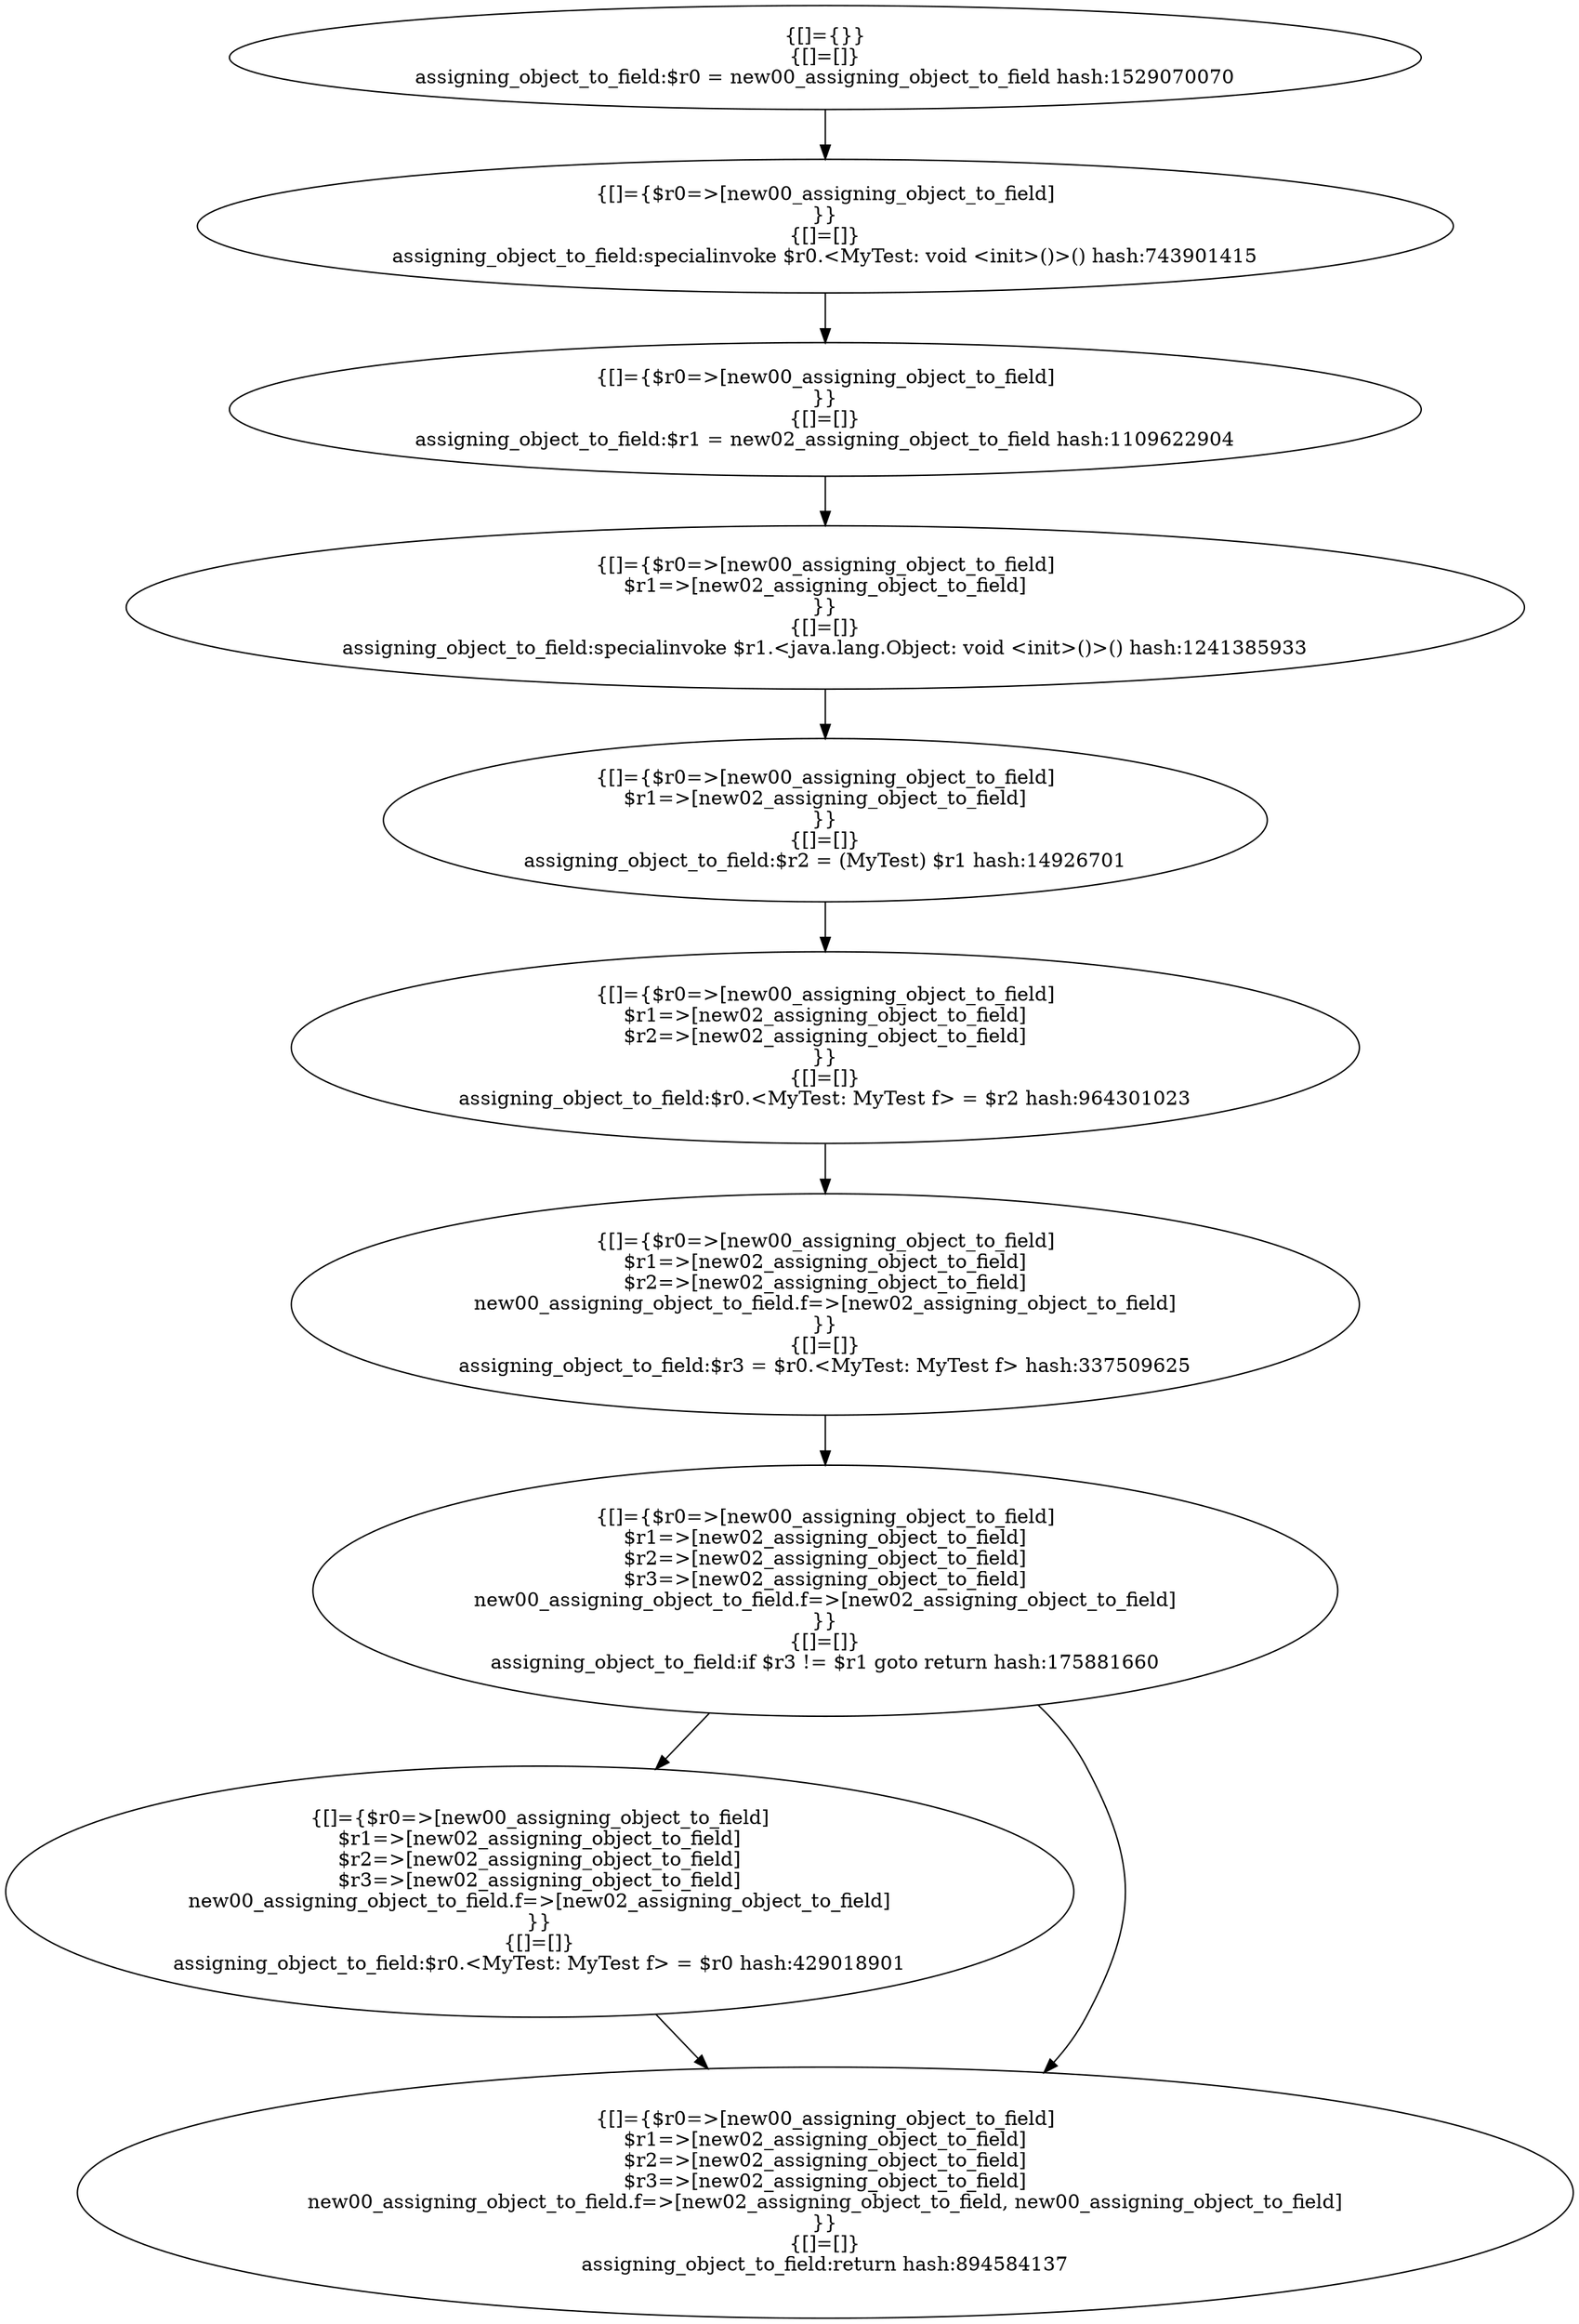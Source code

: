 digraph "./target2-mine/MyTest.assigning_object_to_field" {
    "{[]={}}
{[]=[]}
assigning_object_to_field:$r0 = new00_assigning_object_to_field hash:1529070070";
    "{[]={$r0=>[new00_assigning_object_to_field]
}}
{[]=[]}
assigning_object_to_field:specialinvoke $r0.<MyTest: void <init>()>() hash:743901415";
    "{[]={$r0=>[new00_assigning_object_to_field]
}}
{[]=[]}
assigning_object_to_field:$r1 = new02_assigning_object_to_field hash:1109622904";
    "{[]={$r0=>[new00_assigning_object_to_field]
$r1=>[new02_assigning_object_to_field]
}}
{[]=[]}
assigning_object_to_field:specialinvoke $r1.<java.lang.Object: void <init>()>() hash:1241385933";
    "{[]={$r0=>[new00_assigning_object_to_field]
$r1=>[new02_assigning_object_to_field]
}}
{[]=[]}
assigning_object_to_field:$r2 = (MyTest) $r1 hash:14926701";
    "{[]={$r0=>[new00_assigning_object_to_field]
$r1=>[new02_assigning_object_to_field]
$r2=>[new02_assigning_object_to_field]
}}
{[]=[]}
assigning_object_to_field:$r0.<MyTest: MyTest f> = $r2 hash:964301023";
    "{[]={$r0=>[new00_assigning_object_to_field]
$r1=>[new02_assigning_object_to_field]
$r2=>[new02_assigning_object_to_field]
new00_assigning_object_to_field.f=>[new02_assigning_object_to_field]
}}
{[]=[]}
assigning_object_to_field:$r3 = $r0.<MyTest: MyTest f> hash:337509625";
    "{[]={$r0=>[new00_assigning_object_to_field]
$r1=>[new02_assigning_object_to_field]
$r2=>[new02_assigning_object_to_field]
$r3=>[new02_assigning_object_to_field]
new00_assigning_object_to_field.f=>[new02_assigning_object_to_field]
}}
{[]=[]}
assigning_object_to_field:if $r3 != $r1 goto return hash:175881660";
    "{[]={$r0=>[new00_assigning_object_to_field]
$r1=>[new02_assigning_object_to_field]
$r2=>[new02_assigning_object_to_field]
$r3=>[new02_assigning_object_to_field]
new00_assigning_object_to_field.f=>[new02_assigning_object_to_field]
}}
{[]=[]}
assigning_object_to_field:$r0.<MyTest: MyTest f> = $r0 hash:429018901";
    "{[]={$r0=>[new00_assigning_object_to_field]
$r1=>[new02_assigning_object_to_field]
$r2=>[new02_assigning_object_to_field]
$r3=>[new02_assigning_object_to_field]
new00_assigning_object_to_field.f=>[new02_assigning_object_to_field, new00_assigning_object_to_field]
}}
{[]=[]}
assigning_object_to_field:return hash:894584137";
    "{[]={}}
{[]=[]}
assigning_object_to_field:$r0 = new00_assigning_object_to_field hash:1529070070"->"{[]={$r0=>[new00_assigning_object_to_field]
}}
{[]=[]}
assigning_object_to_field:specialinvoke $r0.<MyTest: void <init>()>() hash:743901415";
    "{[]={$r0=>[new00_assigning_object_to_field]
}}
{[]=[]}
assigning_object_to_field:specialinvoke $r0.<MyTest: void <init>()>() hash:743901415"->"{[]={$r0=>[new00_assigning_object_to_field]
}}
{[]=[]}
assigning_object_to_field:$r1 = new02_assigning_object_to_field hash:1109622904";
    "{[]={$r0=>[new00_assigning_object_to_field]
}}
{[]=[]}
assigning_object_to_field:$r1 = new02_assigning_object_to_field hash:1109622904"->"{[]={$r0=>[new00_assigning_object_to_field]
$r1=>[new02_assigning_object_to_field]
}}
{[]=[]}
assigning_object_to_field:specialinvoke $r1.<java.lang.Object: void <init>()>() hash:1241385933";
    "{[]={$r0=>[new00_assigning_object_to_field]
$r1=>[new02_assigning_object_to_field]
}}
{[]=[]}
assigning_object_to_field:specialinvoke $r1.<java.lang.Object: void <init>()>() hash:1241385933"->"{[]={$r0=>[new00_assigning_object_to_field]
$r1=>[new02_assigning_object_to_field]
}}
{[]=[]}
assigning_object_to_field:$r2 = (MyTest) $r1 hash:14926701";
    "{[]={$r0=>[new00_assigning_object_to_field]
$r1=>[new02_assigning_object_to_field]
}}
{[]=[]}
assigning_object_to_field:$r2 = (MyTest) $r1 hash:14926701"->"{[]={$r0=>[new00_assigning_object_to_field]
$r1=>[new02_assigning_object_to_field]
$r2=>[new02_assigning_object_to_field]
}}
{[]=[]}
assigning_object_to_field:$r0.<MyTest: MyTest f> = $r2 hash:964301023";
    "{[]={$r0=>[new00_assigning_object_to_field]
$r1=>[new02_assigning_object_to_field]
$r2=>[new02_assigning_object_to_field]
}}
{[]=[]}
assigning_object_to_field:$r0.<MyTest: MyTest f> = $r2 hash:964301023"->"{[]={$r0=>[new00_assigning_object_to_field]
$r1=>[new02_assigning_object_to_field]
$r2=>[new02_assigning_object_to_field]
new00_assigning_object_to_field.f=>[new02_assigning_object_to_field]
}}
{[]=[]}
assigning_object_to_field:$r3 = $r0.<MyTest: MyTest f> hash:337509625";
    "{[]={$r0=>[new00_assigning_object_to_field]
$r1=>[new02_assigning_object_to_field]
$r2=>[new02_assigning_object_to_field]
new00_assigning_object_to_field.f=>[new02_assigning_object_to_field]
}}
{[]=[]}
assigning_object_to_field:$r3 = $r0.<MyTest: MyTest f> hash:337509625"->"{[]={$r0=>[new00_assigning_object_to_field]
$r1=>[new02_assigning_object_to_field]
$r2=>[new02_assigning_object_to_field]
$r3=>[new02_assigning_object_to_field]
new00_assigning_object_to_field.f=>[new02_assigning_object_to_field]
}}
{[]=[]}
assigning_object_to_field:if $r3 != $r1 goto return hash:175881660";
    "{[]={$r0=>[new00_assigning_object_to_field]
$r1=>[new02_assigning_object_to_field]
$r2=>[new02_assigning_object_to_field]
$r3=>[new02_assigning_object_to_field]
new00_assigning_object_to_field.f=>[new02_assigning_object_to_field]
}}
{[]=[]}
assigning_object_to_field:if $r3 != $r1 goto return hash:175881660"->"{[]={$r0=>[new00_assigning_object_to_field]
$r1=>[new02_assigning_object_to_field]
$r2=>[new02_assigning_object_to_field]
$r3=>[new02_assigning_object_to_field]
new00_assigning_object_to_field.f=>[new02_assigning_object_to_field]
}}
{[]=[]}
assigning_object_to_field:$r0.<MyTest: MyTest f> = $r0 hash:429018901";
    "{[]={$r0=>[new00_assigning_object_to_field]
$r1=>[new02_assigning_object_to_field]
$r2=>[new02_assigning_object_to_field]
$r3=>[new02_assigning_object_to_field]
new00_assigning_object_to_field.f=>[new02_assigning_object_to_field]
}}
{[]=[]}
assigning_object_to_field:if $r3 != $r1 goto return hash:175881660"->"{[]={$r0=>[new00_assigning_object_to_field]
$r1=>[new02_assigning_object_to_field]
$r2=>[new02_assigning_object_to_field]
$r3=>[new02_assigning_object_to_field]
new00_assigning_object_to_field.f=>[new02_assigning_object_to_field, new00_assigning_object_to_field]
}}
{[]=[]}
assigning_object_to_field:return hash:894584137";
    "{[]={$r0=>[new00_assigning_object_to_field]
$r1=>[new02_assigning_object_to_field]
$r2=>[new02_assigning_object_to_field]
$r3=>[new02_assigning_object_to_field]
new00_assigning_object_to_field.f=>[new02_assigning_object_to_field]
}}
{[]=[]}
assigning_object_to_field:$r0.<MyTest: MyTest f> = $r0 hash:429018901"->"{[]={$r0=>[new00_assigning_object_to_field]
$r1=>[new02_assigning_object_to_field]
$r2=>[new02_assigning_object_to_field]
$r3=>[new02_assigning_object_to_field]
new00_assigning_object_to_field.f=>[new02_assigning_object_to_field, new00_assigning_object_to_field]
}}
{[]=[]}
assigning_object_to_field:return hash:894584137";
}
